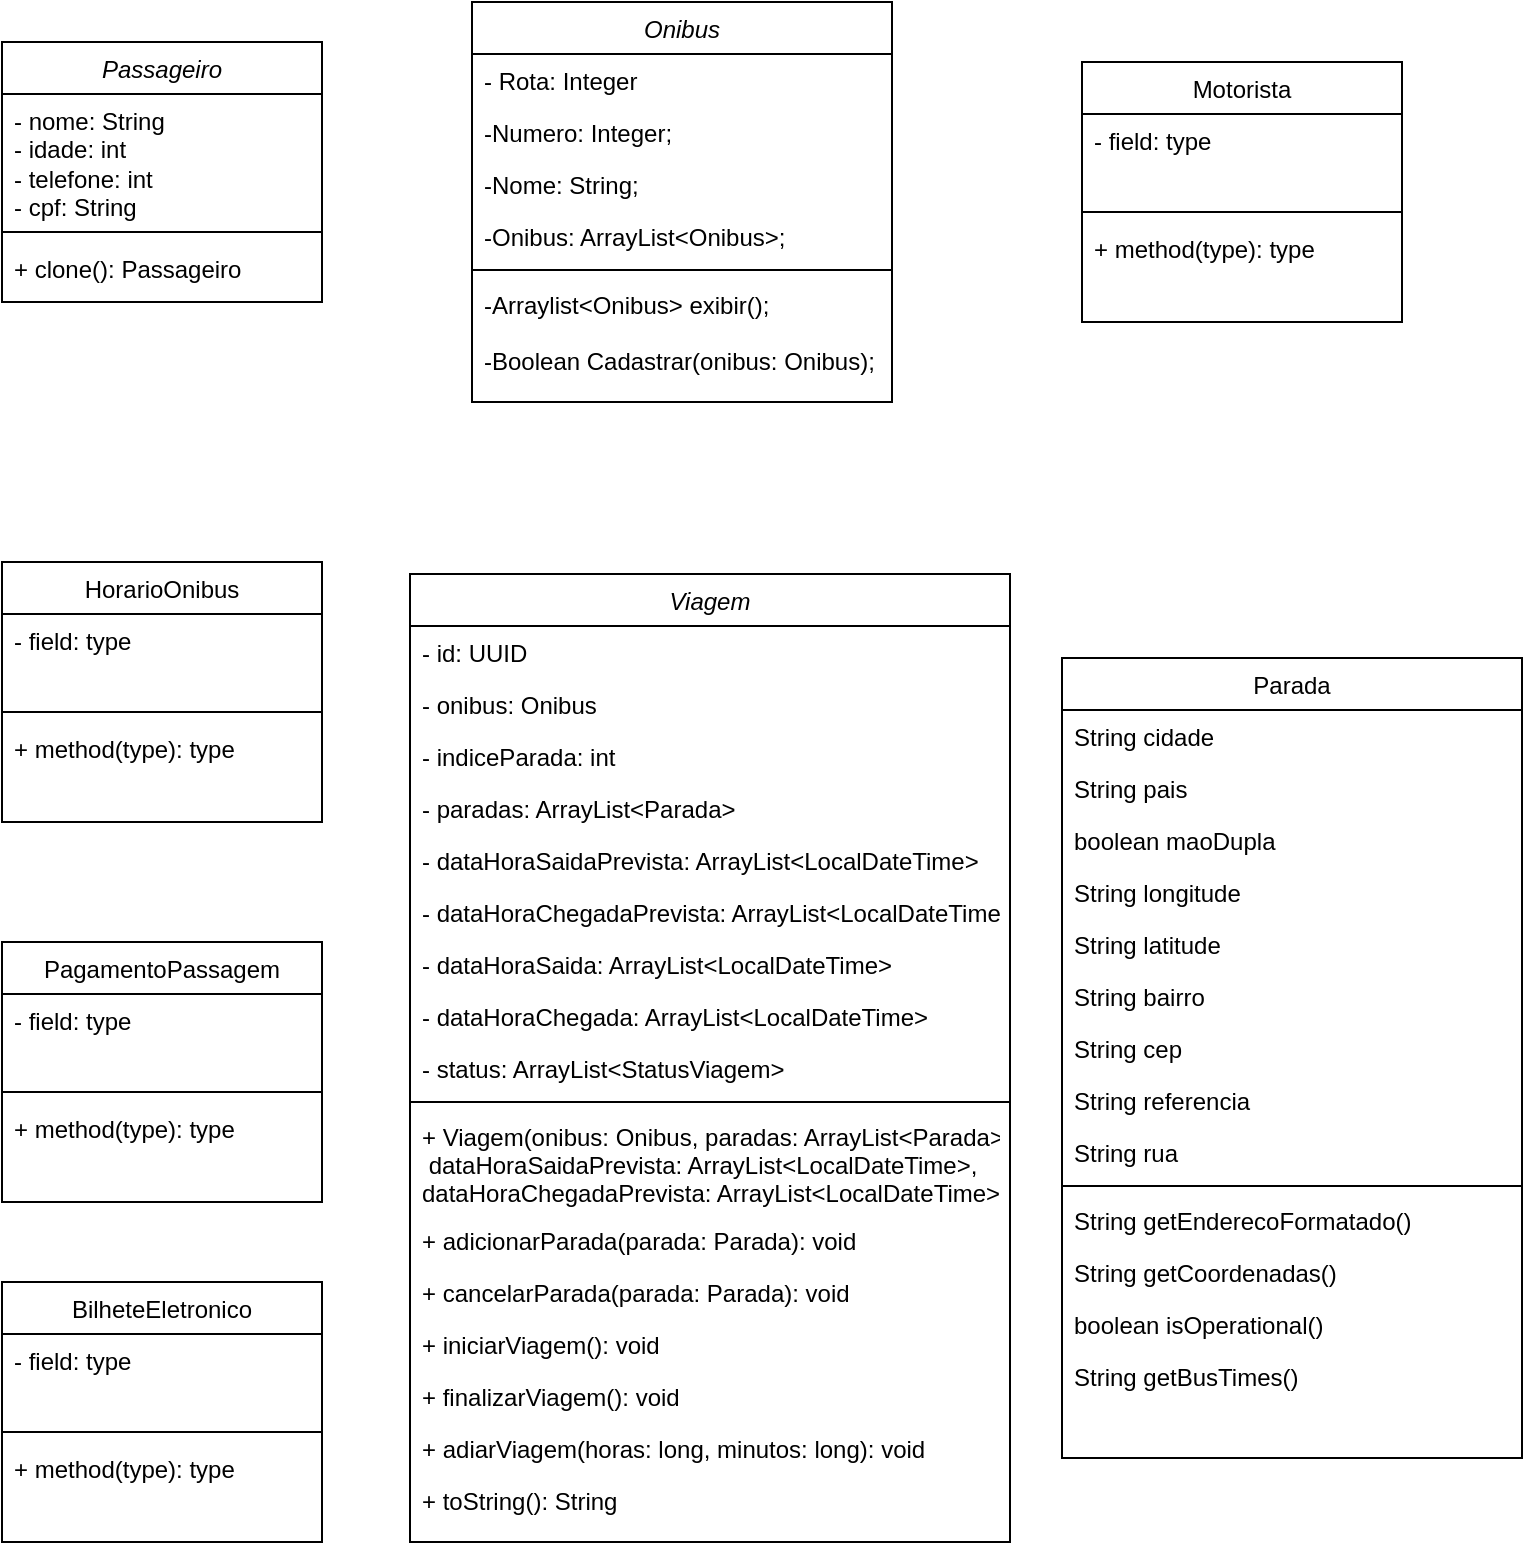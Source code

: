 <mxfile version="24.7.12">
  <diagram id="C5RBs43oDa-KdzZeNtuy" name="Page-1">
    <mxGraphModel dx="1393" dy="763" grid="1" gridSize="10" guides="1" tooltips="1" connect="1" arrows="1" fold="1" page="1" pageScale="1" pageWidth="827" pageHeight="1169" math="0" shadow="0">
      <root>
        <mxCell id="WIyWlLk6GJQsqaUBKTNV-0" />
        <mxCell id="WIyWlLk6GJQsqaUBKTNV-1" parent="WIyWlLk6GJQsqaUBKTNV-0" />
        <mxCell id="g3zduNIFdrvDRrHQU4Fy-1" value="Onibus" style="swimlane;fontStyle=2;align=center;verticalAlign=top;childLayout=stackLayout;horizontal=1;startSize=26;horizontalStack=0;resizeParent=1;resizeLast=0;collapsible=1;marginBottom=0;rounded=0;shadow=0;strokeWidth=1;" vertex="1" parent="WIyWlLk6GJQsqaUBKTNV-1">
          <mxGeometry x="295" y="30" width="210" height="200" as="geometry">
            <mxRectangle x="230" y="140" width="160" height="26" as="alternateBounds" />
          </mxGeometry>
        </mxCell>
        <mxCell id="g3zduNIFdrvDRrHQU4Fy-2" value="- Rota: Integer" style="text;align=left;verticalAlign=top;spacingLeft=4;spacingRight=4;overflow=hidden;rotatable=0;points=[[0,0.5],[1,0.5]];portConstraint=eastwest;" vertex="1" parent="g3zduNIFdrvDRrHQU4Fy-1">
          <mxGeometry y="26" width="210" height="26" as="geometry" />
        </mxCell>
        <mxCell id="g3zduNIFdrvDRrHQU4Fy-3" value="-Numero: Integer;" style="text;align=left;verticalAlign=top;spacingLeft=4;spacingRight=4;overflow=hidden;rotatable=0;points=[[0,0.5],[1,0.5]];portConstraint=eastwest;rounded=0;shadow=0;html=0;" vertex="1" parent="g3zduNIFdrvDRrHQU4Fy-1">
          <mxGeometry y="52" width="210" height="26" as="geometry" />
        </mxCell>
        <mxCell id="g3zduNIFdrvDRrHQU4Fy-4" value="-Nome: String;" style="text;align=left;verticalAlign=top;spacingLeft=4;spacingRight=4;overflow=hidden;rotatable=0;points=[[0,0.5],[1,0.5]];portConstraint=eastwest;rounded=0;shadow=0;html=0;" vertex="1" parent="g3zduNIFdrvDRrHQU4Fy-1">
          <mxGeometry y="78" width="210" height="26" as="geometry" />
        </mxCell>
        <mxCell id="g3zduNIFdrvDRrHQU4Fy-5" value="-Onibus: ArrayList&lt;Onibus&gt;;" style="text;align=left;verticalAlign=top;spacingLeft=4;spacingRight=4;overflow=hidden;rotatable=0;points=[[0,0.5],[1,0.5]];portConstraint=eastwest;" vertex="1" parent="g3zduNIFdrvDRrHQU4Fy-1">
          <mxGeometry y="104" width="210" height="26" as="geometry" />
        </mxCell>
        <mxCell id="g3zduNIFdrvDRrHQU4Fy-6" value="" style="line;html=1;strokeWidth=1;align=left;verticalAlign=middle;spacingTop=-1;spacingLeft=3;spacingRight=3;rotatable=0;labelPosition=right;points=[];portConstraint=eastwest;" vertex="1" parent="g3zduNIFdrvDRrHQU4Fy-1">
          <mxGeometry y="130" width="210" height="8" as="geometry" />
        </mxCell>
        <mxCell id="g3zduNIFdrvDRrHQU4Fy-7" value="-Arraylist&lt;Onibus&gt; exibir();&#xa;&#xa;-Boolean Cadastrar(onibus: Onibus);&#xa;&#xa;&#xa;" style="text;align=left;verticalAlign=top;spacingLeft=4;spacingRight=4;overflow=hidden;rotatable=0;points=[[0,0.5],[1,0.5]];portConstraint=eastwest;rounded=0;shadow=0;html=0;" vertex="1" parent="g3zduNIFdrvDRrHQU4Fy-1">
          <mxGeometry y="138" width="210" height="62" as="geometry" />
        </mxCell>
        <mxCell id="g3zduNIFdrvDRrHQU4Fy-8" value="&lt;span style=&quot;font-weight: normal;&quot;&gt;&lt;i&gt;Passageiro&lt;/i&gt;&lt;/span&gt;" style="swimlane;fontStyle=1;align=center;verticalAlign=top;childLayout=stackLayout;horizontal=1;startSize=26;horizontalStack=0;resizeParent=1;resizeParentMax=0;resizeLast=0;collapsible=1;marginBottom=0;whiteSpace=wrap;html=1;" vertex="1" parent="WIyWlLk6GJQsqaUBKTNV-1">
          <mxGeometry x="60" y="50" width="160" height="130" as="geometry" />
        </mxCell>
        <mxCell id="g3zduNIFdrvDRrHQU4Fy-9" value="- nome: String&lt;div&gt;- idade: int&lt;/div&gt;&lt;div&gt;- telefone: int&lt;/div&gt;&lt;div&gt;- cpf: String&lt;span style=&quot;background-color: initial;&quot;&gt;&amp;nbsp;&lt;/span&gt;&lt;/div&gt;" style="text;strokeColor=none;fillColor=none;align=left;verticalAlign=top;spacingLeft=4;spacingRight=4;overflow=hidden;rotatable=0;points=[[0,0.5],[1,0.5]];portConstraint=eastwest;whiteSpace=wrap;html=1;" vertex="1" parent="g3zduNIFdrvDRrHQU4Fy-8">
          <mxGeometry y="26" width="160" height="64" as="geometry" />
        </mxCell>
        <mxCell id="g3zduNIFdrvDRrHQU4Fy-10" value="" style="line;strokeWidth=1;fillColor=none;align=left;verticalAlign=middle;spacingTop=-1;spacingLeft=3;spacingRight=3;rotatable=0;labelPosition=right;points=[];portConstraint=eastwest;strokeColor=inherit;" vertex="1" parent="g3zduNIFdrvDRrHQU4Fy-8">
          <mxGeometry y="90" width="160" height="10" as="geometry" />
        </mxCell>
        <mxCell id="g3zduNIFdrvDRrHQU4Fy-11" value="+ clone(): Passageiro" style="text;strokeColor=none;fillColor=none;align=left;verticalAlign=top;spacingLeft=4;spacingRight=4;overflow=hidden;rotatable=0;points=[[0,0.5],[1,0.5]];portConstraint=eastwest;whiteSpace=wrap;html=1;" vertex="1" parent="g3zduNIFdrvDRrHQU4Fy-8">
          <mxGeometry y="100" width="160" height="30" as="geometry" />
        </mxCell>
        <mxCell id="g3zduNIFdrvDRrHQU4Fy-12" value="&lt;span style=&quot;font-weight: normal;&quot;&gt;Motorista&lt;/span&gt;" style="swimlane;fontStyle=1;align=center;verticalAlign=top;childLayout=stackLayout;horizontal=1;startSize=26;horizontalStack=0;resizeParent=1;resizeParentMax=0;resizeLast=0;collapsible=1;marginBottom=0;whiteSpace=wrap;html=1;" vertex="1" parent="WIyWlLk6GJQsqaUBKTNV-1">
          <mxGeometry x="600" y="60" width="160" height="130" as="geometry" />
        </mxCell>
        <mxCell id="g3zduNIFdrvDRrHQU4Fy-13" value="- field: type" style="text;strokeColor=none;fillColor=none;align=left;verticalAlign=top;spacingLeft=4;spacingRight=4;overflow=hidden;rotatable=0;points=[[0,0.5],[1,0.5]];portConstraint=eastwest;whiteSpace=wrap;html=1;" vertex="1" parent="g3zduNIFdrvDRrHQU4Fy-12">
          <mxGeometry y="26" width="160" height="44" as="geometry" />
        </mxCell>
        <mxCell id="g3zduNIFdrvDRrHQU4Fy-14" value="" style="line;strokeWidth=1;fillColor=none;align=left;verticalAlign=middle;spacingTop=-1;spacingLeft=3;spacingRight=3;rotatable=0;labelPosition=right;points=[];portConstraint=eastwest;strokeColor=inherit;" vertex="1" parent="g3zduNIFdrvDRrHQU4Fy-12">
          <mxGeometry y="70" width="160" height="10" as="geometry" />
        </mxCell>
        <mxCell id="g3zduNIFdrvDRrHQU4Fy-15" value="+ method(type): type" style="text;strokeColor=none;fillColor=none;align=left;verticalAlign=top;spacingLeft=4;spacingRight=4;overflow=hidden;rotatable=0;points=[[0,0.5],[1,0.5]];portConstraint=eastwest;whiteSpace=wrap;html=1;" vertex="1" parent="g3zduNIFdrvDRrHQU4Fy-12">
          <mxGeometry y="80" width="160" height="50" as="geometry" />
        </mxCell>
        <mxCell id="g3zduNIFdrvDRrHQU4Fy-16" value="&lt;span style=&quot;font-weight: normal;&quot;&gt;PagamentoPassagem&lt;/span&gt;" style="swimlane;fontStyle=1;align=center;verticalAlign=top;childLayout=stackLayout;horizontal=1;startSize=26;horizontalStack=0;resizeParent=1;resizeParentMax=0;resizeLast=0;collapsible=1;marginBottom=0;whiteSpace=wrap;html=1;" vertex="1" parent="WIyWlLk6GJQsqaUBKTNV-1">
          <mxGeometry x="60" y="500" width="160" height="130" as="geometry" />
        </mxCell>
        <mxCell id="g3zduNIFdrvDRrHQU4Fy-17" value="- field: type" style="text;strokeColor=none;fillColor=none;align=left;verticalAlign=top;spacingLeft=4;spacingRight=4;overflow=hidden;rotatable=0;points=[[0,0.5],[1,0.5]];portConstraint=eastwest;whiteSpace=wrap;html=1;" vertex="1" parent="g3zduNIFdrvDRrHQU4Fy-16">
          <mxGeometry y="26" width="160" height="44" as="geometry" />
        </mxCell>
        <mxCell id="g3zduNIFdrvDRrHQU4Fy-18" value="" style="line;strokeWidth=1;fillColor=none;align=left;verticalAlign=middle;spacingTop=-1;spacingLeft=3;spacingRight=3;rotatable=0;labelPosition=right;points=[];portConstraint=eastwest;strokeColor=inherit;" vertex="1" parent="g3zduNIFdrvDRrHQU4Fy-16">
          <mxGeometry y="70" width="160" height="10" as="geometry" />
        </mxCell>
        <mxCell id="g3zduNIFdrvDRrHQU4Fy-19" value="+ method(type): type" style="text;strokeColor=none;fillColor=none;align=left;verticalAlign=top;spacingLeft=4;spacingRight=4;overflow=hidden;rotatable=0;points=[[0,0.5],[1,0.5]];portConstraint=eastwest;whiteSpace=wrap;html=1;" vertex="1" parent="g3zduNIFdrvDRrHQU4Fy-16">
          <mxGeometry y="80" width="160" height="50" as="geometry" />
        </mxCell>
        <mxCell id="g3zduNIFdrvDRrHQU4Fy-20" value="&lt;span style=&quot;font-weight: 400;&quot;&gt;HorarioOnibus&lt;/span&gt;" style="swimlane;fontStyle=1;align=center;verticalAlign=top;childLayout=stackLayout;horizontal=1;startSize=26;horizontalStack=0;resizeParent=1;resizeParentMax=0;resizeLast=0;collapsible=1;marginBottom=0;whiteSpace=wrap;html=1;" vertex="1" parent="WIyWlLk6GJQsqaUBKTNV-1">
          <mxGeometry x="60" y="310" width="160" height="130" as="geometry" />
        </mxCell>
        <mxCell id="g3zduNIFdrvDRrHQU4Fy-21" value="- field: type" style="text;strokeColor=none;fillColor=none;align=left;verticalAlign=top;spacingLeft=4;spacingRight=4;overflow=hidden;rotatable=0;points=[[0,0.5],[1,0.5]];portConstraint=eastwest;whiteSpace=wrap;html=1;" vertex="1" parent="g3zduNIFdrvDRrHQU4Fy-20">
          <mxGeometry y="26" width="160" height="44" as="geometry" />
        </mxCell>
        <mxCell id="g3zduNIFdrvDRrHQU4Fy-22" value="" style="line;strokeWidth=1;fillColor=none;align=left;verticalAlign=middle;spacingTop=-1;spacingLeft=3;spacingRight=3;rotatable=0;labelPosition=right;points=[];portConstraint=eastwest;strokeColor=inherit;" vertex="1" parent="g3zduNIFdrvDRrHQU4Fy-20">
          <mxGeometry y="70" width="160" height="10" as="geometry" />
        </mxCell>
        <mxCell id="g3zduNIFdrvDRrHQU4Fy-23" value="+ method(type): type" style="text;strokeColor=none;fillColor=none;align=left;verticalAlign=top;spacingLeft=4;spacingRight=4;overflow=hidden;rotatable=0;points=[[0,0.5],[1,0.5]];portConstraint=eastwest;whiteSpace=wrap;html=1;" vertex="1" parent="g3zduNIFdrvDRrHQU4Fy-20">
          <mxGeometry y="80" width="160" height="50" as="geometry" />
        </mxCell>
        <mxCell id="g3zduNIFdrvDRrHQU4Fy-24" value="&lt;span style=&quot;font-weight: normal;&quot;&gt;BilheteEletronico&lt;/span&gt;" style="swimlane;fontStyle=1;align=center;verticalAlign=top;childLayout=stackLayout;horizontal=1;startSize=26;horizontalStack=0;resizeParent=1;resizeParentMax=0;resizeLast=0;collapsible=1;marginBottom=0;whiteSpace=wrap;html=1;" vertex="1" parent="WIyWlLk6GJQsqaUBKTNV-1">
          <mxGeometry x="60" y="670" width="160" height="130" as="geometry" />
        </mxCell>
        <mxCell id="g3zduNIFdrvDRrHQU4Fy-25" value="- field: type" style="text;strokeColor=none;fillColor=none;align=left;verticalAlign=top;spacingLeft=4;spacingRight=4;overflow=hidden;rotatable=0;points=[[0,0.5],[1,0.5]];portConstraint=eastwest;whiteSpace=wrap;html=1;" vertex="1" parent="g3zduNIFdrvDRrHQU4Fy-24">
          <mxGeometry y="26" width="160" height="44" as="geometry" />
        </mxCell>
        <mxCell id="g3zduNIFdrvDRrHQU4Fy-26" value="" style="line;strokeWidth=1;fillColor=none;align=left;verticalAlign=middle;spacingTop=-1;spacingLeft=3;spacingRight=3;rotatable=0;labelPosition=right;points=[];portConstraint=eastwest;strokeColor=inherit;" vertex="1" parent="g3zduNIFdrvDRrHQU4Fy-24">
          <mxGeometry y="70" width="160" height="10" as="geometry" />
        </mxCell>
        <mxCell id="g3zduNIFdrvDRrHQU4Fy-27" value="+ method(type): type" style="text;strokeColor=none;fillColor=none;align=left;verticalAlign=top;spacingLeft=4;spacingRight=4;overflow=hidden;rotatable=0;points=[[0,0.5],[1,0.5]];portConstraint=eastwest;whiteSpace=wrap;html=1;" vertex="1" parent="g3zduNIFdrvDRrHQU4Fy-24">
          <mxGeometry y="80" width="160" height="50" as="geometry" />
        </mxCell>
        <mxCell id="g3zduNIFdrvDRrHQU4Fy-28" value="Viagem" style="swimlane;fontStyle=2;align=center;verticalAlign=top;childLayout=stackLayout;horizontal=1;startSize=26;horizontalStack=0;resizeParent=1;resizeLast=0;collapsible=1;marginBottom=0;rounded=0;shadow=0;strokeWidth=1;" vertex="1" parent="WIyWlLk6GJQsqaUBKTNV-1">
          <mxGeometry x="264" y="316" width="300" height="484" as="geometry">
            <mxRectangle x="230" y="140" width="160" height="26" as="alternateBounds" />
          </mxGeometry>
        </mxCell>
        <mxCell id="g3zduNIFdrvDRrHQU4Fy-29" value="- id: UUID" style="text;align=left;verticalAlign=top;spacingLeft=4;spacingRight=4;overflow=hidden;rotatable=0;points=[[0,0.5],[1,0.5]];portConstraint=eastwest;" vertex="1" parent="g3zduNIFdrvDRrHQU4Fy-28">
          <mxGeometry y="26" width="300" height="26" as="geometry" />
        </mxCell>
        <mxCell id="g3zduNIFdrvDRrHQU4Fy-30" value="- onibus: Onibus" style="text;align=left;verticalAlign=top;spacingLeft=4;spacingRight=4;overflow=hidden;rotatable=0;points=[[0,0.5],[1,0.5]];portConstraint=eastwest;" vertex="1" parent="g3zduNIFdrvDRrHQU4Fy-28">
          <mxGeometry y="52" width="300" height="26" as="geometry" />
        </mxCell>
        <mxCell id="g3zduNIFdrvDRrHQU4Fy-31" value="- indiceParada: int" style="text;align=left;verticalAlign=top;spacingLeft=4;spacingRight=4;overflow=hidden;rotatable=0;points=[[0,0.5],[1,0.5]];portConstraint=eastwest;" vertex="1" parent="g3zduNIFdrvDRrHQU4Fy-28">
          <mxGeometry y="78" width="300" height="26" as="geometry" />
        </mxCell>
        <mxCell id="g3zduNIFdrvDRrHQU4Fy-32" value="- paradas: ArrayList&lt;Parada&gt;" style="text;align=left;verticalAlign=top;spacingLeft=4;spacingRight=4;overflow=hidden;rotatable=0;points=[[0,0.5],[1,0.5]];portConstraint=eastwest;" vertex="1" parent="g3zduNIFdrvDRrHQU4Fy-28">
          <mxGeometry y="104" width="300" height="26" as="geometry" />
        </mxCell>
        <mxCell id="g3zduNIFdrvDRrHQU4Fy-33" value="- dataHoraSaidaPrevista: ArrayList&lt;LocalDateTime&gt;" style="text;align=left;verticalAlign=top;spacingLeft=4;spacingRight=4;overflow=hidden;rotatable=0;points=[[0,0.5],[1,0.5]];portConstraint=eastwest;" vertex="1" parent="g3zduNIFdrvDRrHQU4Fy-28">
          <mxGeometry y="130" width="300" height="26" as="geometry" />
        </mxCell>
        <mxCell id="g3zduNIFdrvDRrHQU4Fy-34" value="- dataHoraChegadaPrevista: ArrayList&lt;LocalDateTime&gt;" style="text;align=left;verticalAlign=top;spacingLeft=4;spacingRight=4;overflow=hidden;rotatable=0;points=[[0,0.5],[1,0.5]];portConstraint=eastwest;" vertex="1" parent="g3zduNIFdrvDRrHQU4Fy-28">
          <mxGeometry y="156" width="300" height="26" as="geometry" />
        </mxCell>
        <mxCell id="g3zduNIFdrvDRrHQU4Fy-35" value="- dataHoraSaida: ArrayList&lt;LocalDateTime&gt;" style="text;align=left;verticalAlign=top;spacingLeft=4;spacingRight=4;overflow=hidden;rotatable=0;points=[[0,0.5],[1,0.5]];portConstraint=eastwest;" vertex="1" parent="g3zduNIFdrvDRrHQU4Fy-28">
          <mxGeometry y="182" width="300" height="26" as="geometry" />
        </mxCell>
        <mxCell id="g3zduNIFdrvDRrHQU4Fy-36" value="- dataHoraChegada: ArrayList&lt;LocalDateTime&gt;" style="text;align=left;verticalAlign=top;spacingLeft=4;spacingRight=4;overflow=hidden;rotatable=0;points=[[0,0.5],[1,0.5]];portConstraint=eastwest;" vertex="1" parent="g3zduNIFdrvDRrHQU4Fy-28">
          <mxGeometry y="208" width="300" height="26" as="geometry" />
        </mxCell>
        <mxCell id="g3zduNIFdrvDRrHQU4Fy-37" value="- status: ArrayList&lt;StatusViagem&gt;" style="text;align=left;verticalAlign=top;spacingLeft=4;spacingRight=4;overflow=hidden;rotatable=0;points=[[0,0.5],[1,0.5]];portConstraint=eastwest;" vertex="1" parent="g3zduNIFdrvDRrHQU4Fy-28">
          <mxGeometry y="234" width="300" height="26" as="geometry" />
        </mxCell>
        <mxCell id="g3zduNIFdrvDRrHQU4Fy-38" value="" style="line;html=1;strokeWidth=1;align=left;verticalAlign=middle;spacingTop=-1;spacingLeft=3;spacingRight=3;rotatable=0;labelPosition=right;points=[];portConstraint=eastwest;" vertex="1" parent="g3zduNIFdrvDRrHQU4Fy-28">
          <mxGeometry y="260" width="300" height="8" as="geometry" />
        </mxCell>
        <mxCell id="g3zduNIFdrvDRrHQU4Fy-39" value="+ Viagem(onibus: Onibus, paradas: ArrayList&lt;Parada&gt;,&#xa; dataHoraSaidaPrevista: ArrayList&lt;LocalDateTime&gt;,&#xa;dataHoraChegadaPrevista: ArrayList&lt;LocalDateTime&gt;)" style="text;align=left;verticalAlign=top;spacingLeft=4;spacingRight=4;overflow=hidden;rotatable=0;points=[[0,0.5],[1,0.5]];portConstraint=eastwest;" vertex="1" parent="g3zduNIFdrvDRrHQU4Fy-28">
          <mxGeometry y="268" width="300" height="52" as="geometry" />
        </mxCell>
        <mxCell id="g3zduNIFdrvDRrHQU4Fy-40" value="+ adicionarParada(parada: Parada): void" style="text;align=left;verticalAlign=top;spacingLeft=4;spacingRight=4;overflow=hidden;rotatable=0;points=[[0,0.5],[1,0.5]];portConstraint=eastwest;" vertex="1" parent="g3zduNIFdrvDRrHQU4Fy-28">
          <mxGeometry y="320" width="300" height="26" as="geometry" />
        </mxCell>
        <mxCell id="g3zduNIFdrvDRrHQU4Fy-41" value="+ cancelarParada(parada: Parada): void" style="text;align=left;verticalAlign=top;spacingLeft=4;spacingRight=4;overflow=hidden;rotatable=0;points=[[0,0.5],[1,0.5]];portConstraint=eastwest;" vertex="1" parent="g3zduNIFdrvDRrHQU4Fy-28">
          <mxGeometry y="346" width="300" height="26" as="geometry" />
        </mxCell>
        <mxCell id="g3zduNIFdrvDRrHQU4Fy-42" value="+ iniciarViagem(): void" style="text;align=left;verticalAlign=top;spacingLeft=4;spacingRight=4;overflow=hidden;rotatable=0;points=[[0,0.5],[1,0.5]];portConstraint=eastwest;" vertex="1" parent="g3zduNIFdrvDRrHQU4Fy-28">
          <mxGeometry y="372" width="300" height="26" as="geometry" />
        </mxCell>
        <mxCell id="g3zduNIFdrvDRrHQU4Fy-43" value="+ finalizarViagem(): void" style="text;align=left;verticalAlign=top;spacingLeft=4;spacingRight=4;overflow=hidden;rotatable=0;points=[[0,0.5],[1,0.5]];portConstraint=eastwest;" vertex="1" parent="g3zduNIFdrvDRrHQU4Fy-28">
          <mxGeometry y="398" width="300" height="26" as="geometry" />
        </mxCell>
        <mxCell id="g3zduNIFdrvDRrHQU4Fy-44" value="+ adiarViagem(horas: long, minutos: long): void" style="text;align=left;verticalAlign=top;spacingLeft=4;spacingRight=4;overflow=hidden;rotatable=0;points=[[0,0.5],[1,0.5]];portConstraint=eastwest;" vertex="1" parent="g3zduNIFdrvDRrHQU4Fy-28">
          <mxGeometry y="424" width="300" height="26" as="geometry" />
        </mxCell>
        <mxCell id="g3zduNIFdrvDRrHQU4Fy-45" value="+ toString(): String " style="text;align=left;verticalAlign=top;spacingLeft=4;spacingRight=4;overflow=hidden;rotatable=0;points=[[0,0.5],[1,0.5]];portConstraint=eastwest;" vertex="1" parent="g3zduNIFdrvDRrHQU4Fy-28">
          <mxGeometry y="450" width="300" height="26" as="geometry" />
        </mxCell>
        <mxCell id="g3zduNIFdrvDRrHQU4Fy-46" value="Parada" style="swimlane;fontStyle=0;align=center;verticalAlign=top;childLayout=stackLayout;horizontal=1;startSize=26;horizontalStack=0;resizeParent=1;resizeLast=0;collapsible=1;marginBottom=0;rounded=0;shadow=0;strokeWidth=1;" vertex="1" parent="WIyWlLk6GJQsqaUBKTNV-1">
          <mxGeometry x="590" y="358" width="230" height="400" as="geometry">
            <mxRectangle x="550" y="140" width="160" height="26" as="alternateBounds" />
          </mxGeometry>
        </mxCell>
        <mxCell id="g3zduNIFdrvDRrHQU4Fy-47" value="String cidade" style="text;align=left;verticalAlign=top;spacingLeft=4;spacingRight=4;overflow=hidden;rotatable=0;points=[[0,0.5],[1,0.5]];portConstraint=eastwest;rounded=0;shadow=0;html=0;" vertex="1" parent="g3zduNIFdrvDRrHQU4Fy-46">
          <mxGeometry y="26" width="230" height="26" as="geometry" />
        </mxCell>
        <mxCell id="g3zduNIFdrvDRrHQU4Fy-48" value="String pais" style="text;align=left;verticalAlign=top;spacingLeft=4;spacingRight=4;overflow=hidden;rotatable=0;points=[[0,0.5],[1,0.5]];portConstraint=eastwest;rounded=0;shadow=0;html=0;" vertex="1" parent="g3zduNIFdrvDRrHQU4Fy-46">
          <mxGeometry y="52" width="230" height="26" as="geometry" />
        </mxCell>
        <mxCell id="g3zduNIFdrvDRrHQU4Fy-49" value="boolean maoDupla&#xa;" style="text;align=left;verticalAlign=top;spacingLeft=4;spacingRight=4;overflow=hidden;rotatable=0;points=[[0,0.5],[1,0.5]];portConstraint=eastwest;rounded=0;shadow=0;html=0;" vertex="1" parent="g3zduNIFdrvDRrHQU4Fy-46">
          <mxGeometry y="78" width="230" height="26" as="geometry" />
        </mxCell>
        <mxCell id="g3zduNIFdrvDRrHQU4Fy-50" value="String longitude" style="text;align=left;verticalAlign=top;spacingLeft=4;spacingRight=4;overflow=hidden;rotatable=0;points=[[0,0.5],[1,0.5]];portConstraint=eastwest;rounded=0;shadow=0;html=0;" vertex="1" parent="g3zduNIFdrvDRrHQU4Fy-46">
          <mxGeometry y="104" width="230" height="26" as="geometry" />
        </mxCell>
        <mxCell id="g3zduNIFdrvDRrHQU4Fy-51" value="String latitude" style="text;align=left;verticalAlign=top;spacingLeft=4;spacingRight=4;overflow=hidden;rotatable=0;points=[[0,0.5],[1,0.5]];portConstraint=eastwest;rounded=0;shadow=0;html=0;" vertex="1" parent="g3zduNIFdrvDRrHQU4Fy-46">
          <mxGeometry y="130" width="230" height="26" as="geometry" />
        </mxCell>
        <mxCell id="g3zduNIFdrvDRrHQU4Fy-52" value="String bairro" style="text;align=left;verticalAlign=top;spacingLeft=4;spacingRight=4;overflow=hidden;rotatable=0;points=[[0,0.5],[1,0.5]];portConstraint=eastwest;rounded=0;shadow=0;html=0;" vertex="1" parent="g3zduNIFdrvDRrHQU4Fy-46">
          <mxGeometry y="156" width="230" height="26" as="geometry" />
        </mxCell>
        <mxCell id="g3zduNIFdrvDRrHQU4Fy-53" value="String cep" style="text;align=left;verticalAlign=top;spacingLeft=4;spacingRight=4;overflow=hidden;rotatable=0;points=[[0,0.5],[1,0.5]];portConstraint=eastwest;rounded=0;shadow=0;html=0;" vertex="1" parent="g3zduNIFdrvDRrHQU4Fy-46">
          <mxGeometry y="182" width="230" height="26" as="geometry" />
        </mxCell>
        <mxCell id="g3zduNIFdrvDRrHQU4Fy-54" value="String referencia" style="text;align=left;verticalAlign=top;spacingLeft=4;spacingRight=4;overflow=hidden;rotatable=0;points=[[0,0.5],[1,0.5]];portConstraint=eastwest;" vertex="1" parent="g3zduNIFdrvDRrHQU4Fy-46">
          <mxGeometry y="208" width="230" height="26" as="geometry" />
        </mxCell>
        <mxCell id="g3zduNIFdrvDRrHQU4Fy-55" value="String rua" style="text;align=left;verticalAlign=top;spacingLeft=4;spacingRight=4;overflow=hidden;rotatable=0;points=[[0,0.5],[1,0.5]];portConstraint=eastwest;" vertex="1" parent="g3zduNIFdrvDRrHQU4Fy-46">
          <mxGeometry y="234" width="230" height="26" as="geometry" />
        </mxCell>
        <mxCell id="g3zduNIFdrvDRrHQU4Fy-56" value="" style="line;html=1;strokeWidth=1;align=left;verticalAlign=middle;spacingTop=-1;spacingLeft=3;spacingRight=3;rotatable=0;labelPosition=right;points=[];portConstraint=eastwest;" vertex="1" parent="g3zduNIFdrvDRrHQU4Fy-46">
          <mxGeometry y="260" width="230" height="8" as="geometry" />
        </mxCell>
        <mxCell id="g3zduNIFdrvDRrHQU4Fy-57" value="String getEnderecoFormatado()" style="text;align=left;verticalAlign=top;spacingLeft=4;spacingRight=4;overflow=hidden;rotatable=0;points=[[0,0.5],[1,0.5]];portConstraint=eastwest;rounded=0;shadow=0;html=0;" vertex="1" parent="g3zduNIFdrvDRrHQU4Fy-46">
          <mxGeometry y="268" width="230" height="26" as="geometry" />
        </mxCell>
        <mxCell id="g3zduNIFdrvDRrHQU4Fy-58" value="String getCoordenadas()" style="text;align=left;verticalAlign=top;spacingLeft=4;spacingRight=4;overflow=hidden;rotatable=0;points=[[0,0.5],[1,0.5]];portConstraint=eastwest;rounded=0;shadow=0;html=0;" vertex="1" parent="g3zduNIFdrvDRrHQU4Fy-46">
          <mxGeometry y="294" width="230" height="26" as="geometry" />
        </mxCell>
        <mxCell id="g3zduNIFdrvDRrHQU4Fy-59" value="boolean isOperational()" style="text;align=left;verticalAlign=top;spacingLeft=4;spacingRight=4;overflow=hidden;rotatable=0;points=[[0,0.5],[1,0.5]];portConstraint=eastwest;rounded=0;shadow=0;html=0;" vertex="1" parent="g3zduNIFdrvDRrHQU4Fy-46">
          <mxGeometry y="320" width="230" height="26" as="geometry" />
        </mxCell>
        <mxCell id="g3zduNIFdrvDRrHQU4Fy-60" value="String getBusTimes()" style="text;align=left;verticalAlign=top;spacingLeft=4;spacingRight=4;overflow=hidden;rotatable=0;points=[[0,0.5],[1,0.5]];portConstraint=eastwest;rounded=0;shadow=0;html=0;" vertex="1" parent="g3zduNIFdrvDRrHQU4Fy-46">
          <mxGeometry y="346" width="230" height="26" as="geometry" />
        </mxCell>
      </root>
    </mxGraphModel>
  </diagram>
</mxfile>
